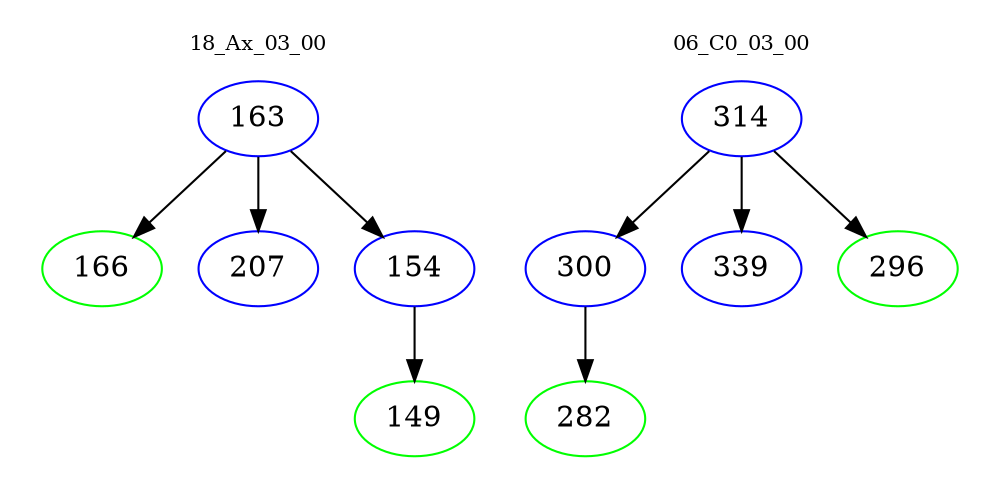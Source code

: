 digraph{
subgraph cluster_0 {
color = white
label = "18_Ax_03_00";
fontsize=10;
T0_163 [label="163", color="blue"]
T0_163 -> T0_166 [color="black"]
T0_166 [label="166", color="green"]
T0_163 -> T0_207 [color="black"]
T0_207 [label="207", color="blue"]
T0_163 -> T0_154 [color="black"]
T0_154 [label="154", color="blue"]
T0_154 -> T0_149 [color="black"]
T0_149 [label="149", color="green"]
}
subgraph cluster_1 {
color = white
label = "06_C0_03_00";
fontsize=10;
T1_314 [label="314", color="blue"]
T1_314 -> T1_300 [color="black"]
T1_300 [label="300", color="blue"]
T1_300 -> T1_282 [color="black"]
T1_282 [label="282", color="green"]
T1_314 -> T1_339 [color="black"]
T1_339 [label="339", color="blue"]
T1_314 -> T1_296 [color="black"]
T1_296 [label="296", color="green"]
}
}
